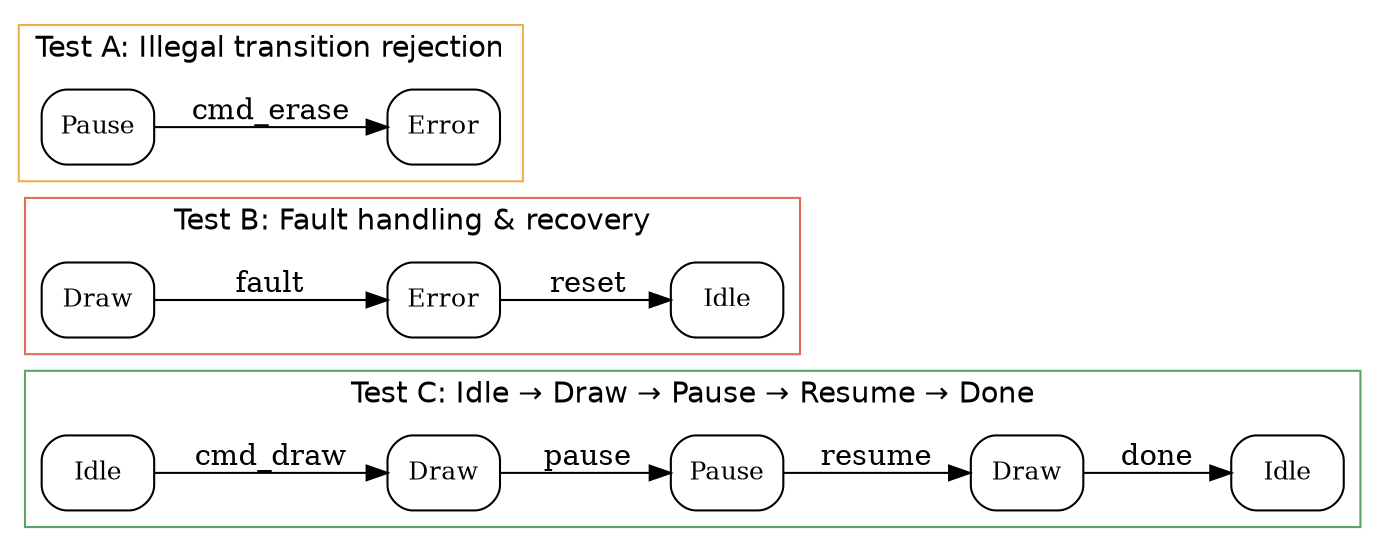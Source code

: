 // StateMachine_Sequence_Tests.dot
digraph SequenceTests {
    rankdir=LR; fontname="Helvetica"; splines=ortho;
    node [shape=box, style=rounded, fontsize=12];

    subgraph cluster_A {
        label="Test C: Idle → Draw → Pause → Resume → Done";
        color="#5aa469";
        A0 [label="Idle"];
        A1 [label="Draw"];
        A2 [label="Pause"];
        A3 [label="Draw"];
        A4 [label="Idle"];
        A0 -> A1 [label="cmd_draw"];
        A1 -> A2 [label="pause"];
        A2 -> A3 [label="resume"];
        A3 -> A4 [label="done"];
    }

    subgraph cluster_B {
        label="Test B: Fault handling & recovery";
        color="#e26d5a";
        B0 [label="Draw"];
        B1 [label="Error"];
        B2 [label="Idle"];
        B0 -> B1 [label="fault"];
        B1 -> B2 [label="reset"];
    }

    subgraph cluster_C {
        label="Test A: Illegal transition rejection";
        color="#f0ad4e";
        C0 [label="Pause"];
        C1 [label="Error"];
        C0 -> C1 [label="cmd_erase"];
    }}
